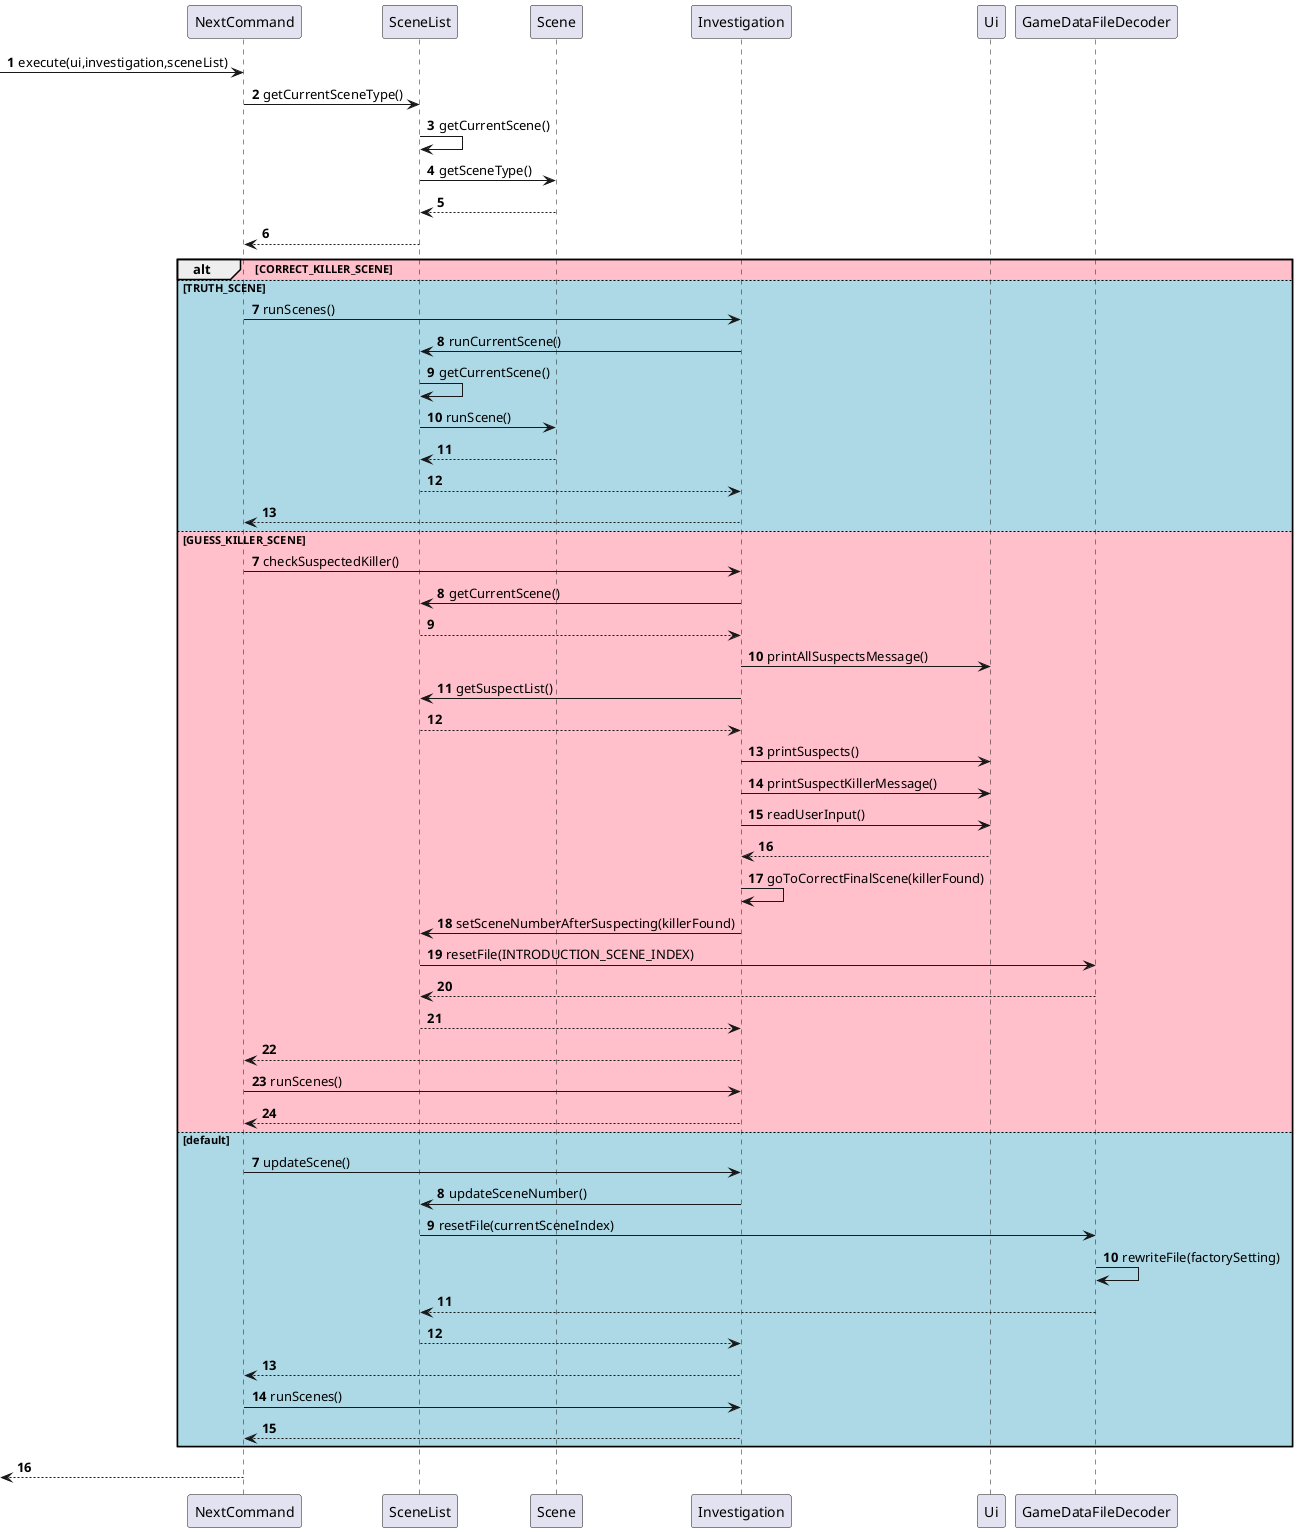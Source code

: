 @startuml
'https://plantuml.com/sequence-diagram

@startuml
autonumber

-> NextCommand: execute(ui,investigation,sceneList)
NextCommand -> SceneList: getCurrentSceneType()
SceneList -> SceneList: getCurrentScene()
SceneList -> Scene: getSceneType()
SceneList <-- Scene
NextCommand <-- SceneList
alt #pink CORRECT_KILLER_SCENE

autonumber 7

else #lightBlue TRUTH_SCENE
    NextCommand -> Investigation: runScenes()
    Investigation -> SceneList: runCurrentScene()
    SceneList -> SceneList: getCurrentScene()
    SceneList -> Scene: runScene()
    SceneList <-- Scene
    Investigation <-- SceneList
    NextCommand <-- Investigation

autonumber 7

else #pink GUESS_KILLER_SCENE
    NextCommand -> Investigation: checkSuspectedKiller()
    Investigation -> SceneList: getCurrentScene()
    Investigation <-- SceneList
    Investigation -> Ui: printAllSuspectsMessage()
    Investigation -> SceneList: getSuspectList()
    Investigation <-- SceneList
    Investigation -> Ui: printSuspects()
    Investigation -> Ui: printSuspectKillerMessage()
    Investigation -> Ui: readUserInput()
    Investigation <-- Ui
    Investigation -> Investigation: goToCorrectFinalScene(killerFound)
    Investigation -> SceneList: setSceneNumberAfterSuspecting(killerFound)
    SceneList -> GameDataFileDecoder: resetFile(INTRODUCTION_SCENE_INDEX)
    SceneList <-- GameDataFileDecoder
    Investigation <-- SceneList
    NextCommand <-- Investigation
    NextCommand -> Investigation: runScenes()
    NextCommand <-- Investigation

autonumber 7

else #lightBlue default
    NextCommand -> Investigation: updateScene()
    Investigation -> SceneList: updateSceneNumber()
    SceneList -> GameDataFileDecoder: resetFile(currentSceneIndex)
    GameDataFileDecoder -> GameDataFileDecoder: rewriteFile(factorySetting)
    SceneList <-- GameDataFileDecoder
    Investigation <-- SceneList
    NextCommand <-- Investigation
    NextCommand -> Investigation: runScenes()
    NextCommand <-- Investigation
end
<-- NextCommand
@enduml